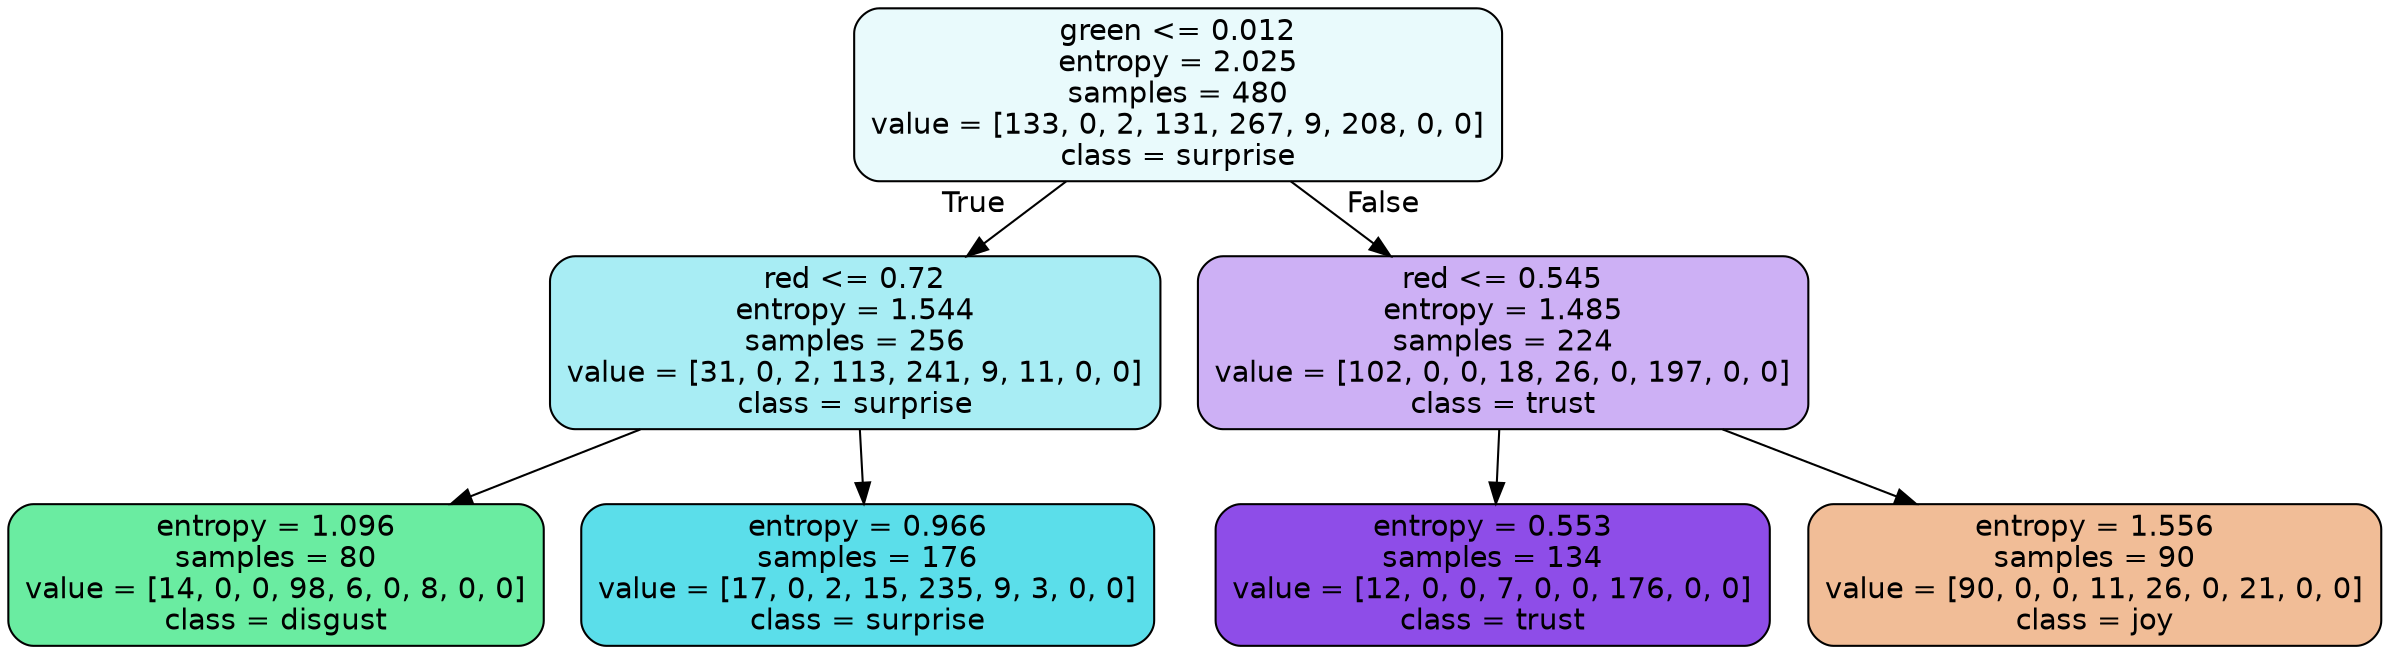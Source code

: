 digraph Tree {
node [shape=box, style="filled, rounded", color="black", fontname=helvetica] ;
edge [fontname=helvetica] ;
0 [label="green <= 0.012\nentropy = 2.025\nsamples = 480\nvalue = [133, 0, 2, 131, 267, 9, 208, 0, 0]\nclass = surprise", fillcolor="#39d7e51c"] ;
1 [label="red <= 0.72\nentropy = 1.544\nsamples = 256\nvalue = [31, 0, 2, 113, 241, 9, 11, 0, 0]\nclass = surprise", fillcolor="#39d7e56f"] ;
0 -> 1 [labeldistance=2.5, labelangle=45, headlabel="True"] ;
2 [label="entropy = 1.096\nsamples = 80\nvalue = [14, 0, 0, 98, 6, 0, 8, 0, 0]\nclass = disgust", fillcolor="#39e581bf"] ;
1 -> 2 ;
3 [label="entropy = 0.966\nsamples = 176\nvalue = [17, 0, 2, 15, 235, 9, 3, 0, 0]\nclass = surprise", fillcolor="#39d7e5d3"] ;
1 -> 3 ;
4 [label="red <= 0.545\nentropy = 1.485\nsamples = 224\nvalue = [102, 0, 0, 18, 26, 0, 197, 0, 0]\nclass = trust", fillcolor="#8139e565"] ;
0 -> 4 [labeldistance=2.5, labelangle=-45, headlabel="False"] ;
5 [label="entropy = 0.553\nsamples = 134\nvalue = [12, 0, 0, 7, 0, 0, 176, 0, 0]\nclass = trust", fillcolor="#8139e5e5"] ;
4 -> 5 ;
6 [label="entropy = 1.556\nsamples = 90\nvalue = [90, 0, 0, 11, 26, 0, 21, 0, 0]\nclass = joy", fillcolor="#e5813986"] ;
4 -> 6 ;
}